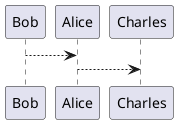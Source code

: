 {
  "sha1": "8dk6es3ufxdxeyaelrtshxuty13zqmu",
  "insertion": {
    "when": "2024-05-30T20:48:21.394Z",
    "user": "plantuml@gmail.com"
  }
}
@startuml
!define link(a,b) a-->b
link(Bob,Alice)
link(Alice,Charles)
@enduml
